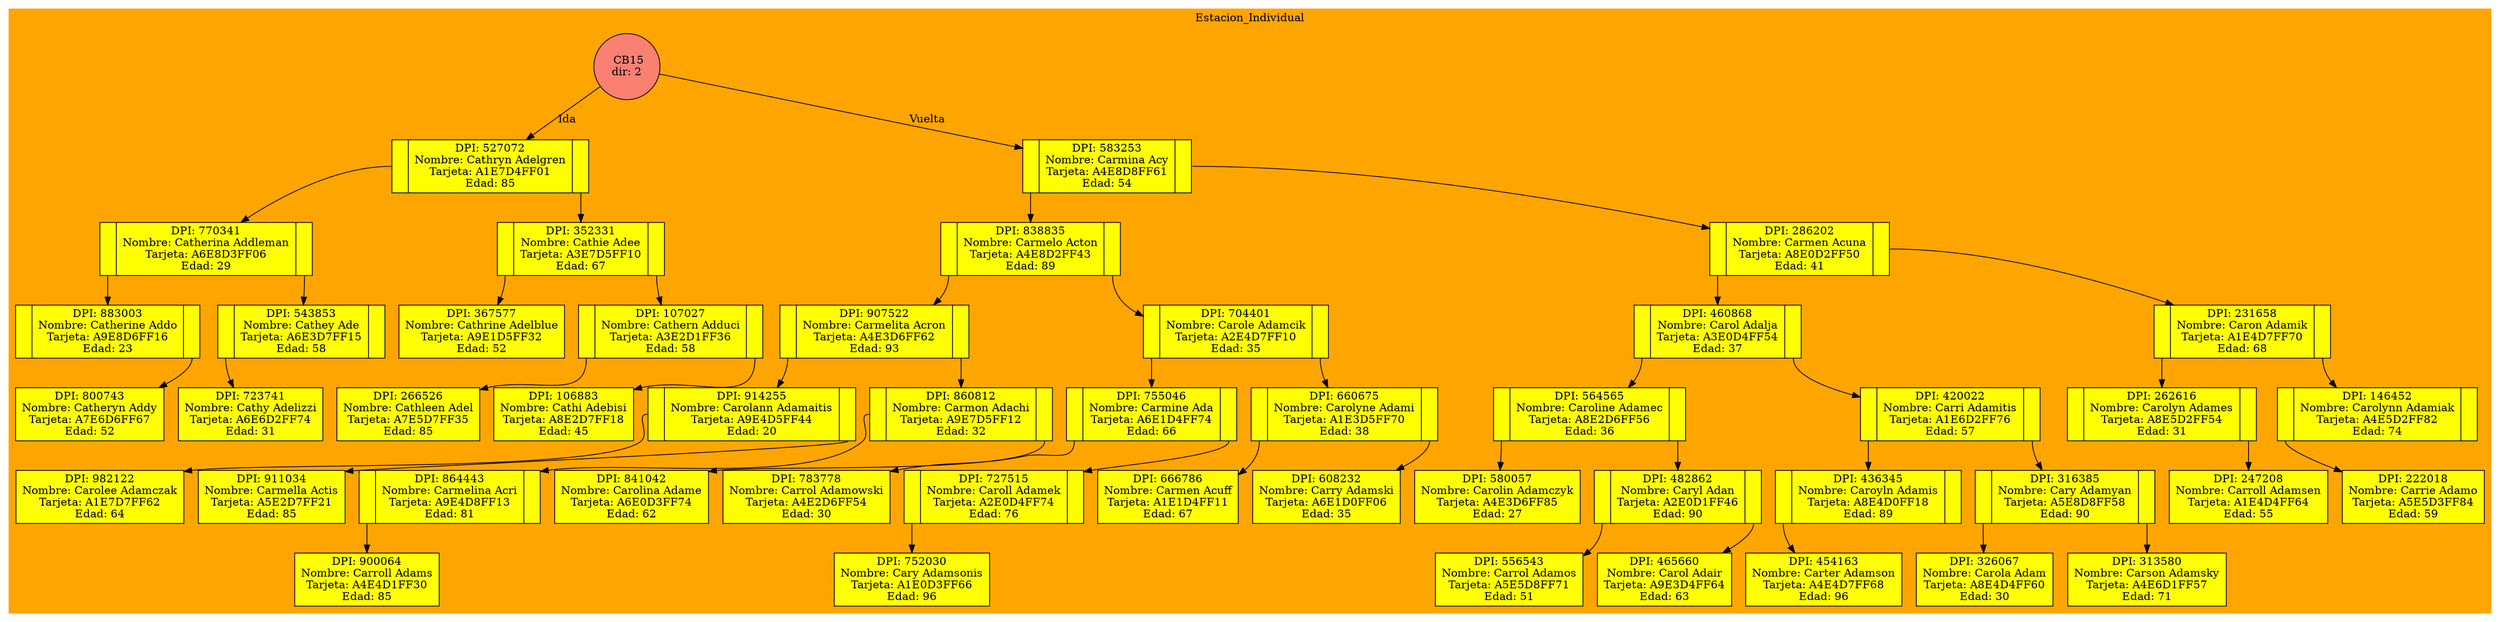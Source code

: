 digraph structs {
 node [shape=record];
 subgraph cluster_1 {
node [style=filled];
"NodoG1Ruta1CB15"
[ label=" CB15&#92;ndir: 1",shape=circle,fillcolor=salmon];
"NodoV81"[ label="<C1>| DPI: 527072&#92;nNombre: Cathryn Adelgren&#92;nTarjeta: A1E7D4FF01&#92;nEdad: 85|<C0>",fillcolor=yellow];
"NodoV78"[ label="<C1>| DPI: 352331&#92;nNombre: Cathie Adee&#92;nTarjeta: A3E7D5FF10&#92;nEdad: 67|<C0>",fillcolor=yellow];
"NodoV74"[ label="<C1>| DPI: 107027&#92;nNombre: Cathern Adduci&#92;nTarjeta: A3E2D1FF36&#92;nEdad: 58|<C0>",fillcolor=yellow];
"NodoV77"[ label=" DPI: 106883&#92;nNombre: Cathi Adebisi&#92;nTarjeta: A8E2D7FF18&#92;nEdad: 45",fillcolor=yellow];
NodoV74:C0->NodoV77
"NodoV79"[ label=" DPI: 266526&#92;nNombre: Cathleen Adel&#92;nTarjeta: A7E5D7FF35&#92;nEdad: 85",fillcolor=yellow];
NodoV74:C1->NodoV79
NodoV78:C0->NodoV74
"NodoV80"[ label=" DPI: 367577&#92;nNombre: Cathrine Adelblue&#92;nTarjeta: A9E1D5FF32&#92;nEdad: 52",fillcolor=yellow];
NodoV78:C1->NodoV80
NodoV81:C0->NodoV78
"NodoV72"[ label="<C1>| DPI: 770341&#92;nNombre: Catherina Addleman&#92;nTarjeta: A6E8D3FF06&#92;nEdad: 29|<C0>",fillcolor=yellow];
"NodoV76"[ label="<C1>| DPI: 543853&#92;nNombre: Cathey Ade&#92;nTarjeta: A6E3D7FF15&#92;nEdad: 58|<C0>",fillcolor=yellow];
"NodoV82"[ label=" DPI: 723741&#92;nNombre: Cathy Adelizzi&#92;nTarjeta: A6E6D2FF74&#92;nEdad: 31",fillcolor=yellow];
NodoV76:C1->NodoV82
NodoV72:C0->NodoV76
"NodoV73"[ label="<C1>| DPI: 883003&#92;nNombre: Catherine Addo&#92;nTarjeta: A9E8D6FF16&#92;nEdad: 23|<C0>",fillcolor=yellow];
"NodoV75"[ label=" DPI: 800743&#92;nNombre: Catheryn Addy&#92;nTarjeta: A7E6D6FF67&#92;nEdad: 52",fillcolor=yellow];
NodoV73:C0->NodoV75
NodoV72:C1->NodoV73
NodoV81:C1->NodoV72
NodoG1Ruta1CB15 -> NodoV81[label="Ida"];color="orange"
style ="filled, bold"
label ="Estacion_Individual"
}

 subgraph cluster_1 {
node [style=filled];
"NodoG1Ruta1CB15"
[ label=" CB15&#92;ndir: 2",shape=circle,fillcolor=salmon];
"NodoV139"[ label="<C1>| DPI: 583253&#92;nNombre: Carmina Acy&#92;nTarjeta: A4E8D8FF61&#92;nEdad: 54|<C0>",fillcolor=yellow];
"NodoV138"[ label="<C1>| DPI: 286202&#92;nNombre: Carmen Acuna&#92;nTarjeta: A8E0D2FF50&#92;nEdad: 41|<C0>",fillcolor=yellow];
"NodoV155"[ label="<C1>| DPI: 231658&#92;nNombre: Caron Adamik&#92;nTarjeta: A1E4D7FF70&#92;nEdad: 68|<C0>",fillcolor=yellow];
"NodoV154"[ label="<C1>| DPI: 146452&#92;nNombre: Carolynn Adamiak&#92;nTarjeta: A4E5D2FF82&#92;nEdad: 74|<C0>",fillcolor=yellow];
"NodoV158"[ label=" DPI: 222018&#92;nNombre: Carrie Adamo&#92;nTarjeta: A5E5D3FF84&#92;nEdad: 59",fillcolor=yellow];
NodoV154:C1->NodoV158
NodoV155:C0->NodoV154
"NodoV152"[ label="<C1>| DPI: 262616&#92;nNombre: Carolyn Adames&#92;nTarjeta: A8E5D2FF54&#92;nEdad: 31|<C0>",fillcolor=yellow];
"NodoV162"[ label=" DPI: 247208&#92;nNombre: Carroll Adamsen&#92;nTarjeta: A1E4D4FF64&#92;nEdad: 55",fillcolor=yellow];
NodoV152:C0->NodoV162
NodoV155:C1->NodoV152
NodoV138:C0->NodoV155
"NodoV143"[ label="<C1>| DPI: 460868&#92;nNombre: Carol Adalja&#92;nTarjeta: A3E0D4FF54&#92;nEdad: 37|<C0>",fillcolor=yellow];
"NodoV157"[ label="<C1>| DPI: 420022&#92;nNombre: Carri Adamitis&#92;nTarjeta: A1E6D2FF76&#92;nEdad: 57|<C0>",fillcolor=yellow];
"NodoV167"[ label="<C1>| DPI: 316385&#92;nNombre: Cary Adamyan&#92;nTarjeta: A5E8D8FF58&#92;nEdad: 90|<C0>",fillcolor=yellow];
"NodoV164"[ label=" DPI: 313580&#92;nNombre: Carson Adamsky&#92;nTarjeta: A4E6D1FF57&#92;nEdad: 71",fillcolor=yellow];
NodoV167:C0->NodoV164
"NodoV144"[ label=" DPI: 326067&#92;nNombre: Carola Adam&#92;nTarjeta: A8E4D4FF60&#92;nEdad: 30",fillcolor=yellow];
NodoV167:C1->NodoV144
NodoV157:C0->NodoV167
"NodoV156"[ label="<C1>| DPI: 436345&#92;nNombre: Caroyln Adamis&#92;nTarjeta: A8E4D0FF18&#92;nEdad: 89|<C0>",fillcolor=yellow];
"NodoV165"[ label=" DPI: 454163&#92;nNombre: Carter Adamson&#92;nTarjeta: A4E4D7FF68&#92;nEdad: 96",fillcolor=yellow];
NodoV156:C1->NodoV165
NodoV157:C1->NodoV156
NodoV143:C0->NodoV157
"NodoV150"[ label="<C1>| DPI: 564565&#92;nNombre: Caroline Adamec&#92;nTarjeta: A8E2D6FF56&#92;nEdad: 36|<C0>",fillcolor=yellow];
"NodoV168"[ label="<C1>| DPI: 482862&#92;nNombre: Caryl Adan&#92;nTarjeta: A2E0D1FF46&#92;nEdad: 90|<C0>",fillcolor=yellow];
"NodoV142"[ label=" DPI: 465660&#92;nNombre: Carol Adair&#92;nTarjeta: A9E3D4FF64&#92;nEdad: 63",fillcolor=yellow];
NodoV168:C0->NodoV142
"NodoV159"[ label=" DPI: 556543&#92;nNombre: Carrol Adamos&#92;nTarjeta: A5E5D8FF71&#92;nEdad: 51",fillcolor=yellow];
NodoV168:C1->NodoV159
NodoV150:C0->NodoV168
"NodoV148"[ label=" DPI: 580057&#92;nNombre: Carolin Adamczyk&#92;nTarjeta: A4E3D6FF85&#92;nEdad: 27",fillcolor=yellow];
NodoV150:C1->NodoV148
NodoV143:C1->NodoV150
NodoV138:C1->NodoV143
NodoV139:C0->NodoV138
"NodoV136"[ label="<C1>| DPI: 838835&#92;nNombre: Carmelo Acton&#92;nTarjeta: A4E8D2FF43&#92;nEdad: 89|<C0>",fillcolor=yellow];
"NodoV146"[ label="<C1>| DPI: 704401&#92;nNombre: Carole Adamcik&#92;nTarjeta: A2E4D7FF10&#92;nEdad: 35|<C0>",fillcolor=yellow];
"NodoV153"[ label="<C1>| DPI: 660675&#92;nNombre: Carolyne Adami&#92;nTarjeta: A1E3D5FF70&#92;nEdad: 38|<C0>",fillcolor=yellow];
"NodoV163"[ label=" DPI: 608232&#92;nNombre: Carry Adamski&#92;nTarjeta: A6E1D0FF06&#92;nEdad: 35",fillcolor=yellow];
NodoV153:C0->NodoV163
"NodoV137"[ label=" DPI: 666786&#92;nNombre: Carmen Acuff&#92;nTarjeta: A1E1D4FF11&#92;nEdad: 67",fillcolor=yellow];
NodoV153:C1->NodoV137
NodoV146:C0->NodoV153
"NodoV140"[ label="<C1>| DPI: 755046&#92;nNombre: Carmine Ada&#92;nTarjeta: A6E1D4FF74&#92;nEdad: 66|<C0>",fillcolor=yellow];
"NodoV151"[ label="<C1>| DPI: 727515&#92;nNombre: Caroll Adamek&#92;nTarjeta: A2E0D4FF74&#92;nEdad: 76|<C0>",fillcolor=yellow];
"NodoV166"[ label=" DPI: 752030&#92;nNombre: Cary Adamsonis&#92;nTarjeta: A1E0D3FF66&#92;nEdad: 96",fillcolor=yellow];
NodoV151:C1->NodoV166
NodoV140:C0->NodoV151
"NodoV160"[ label=" DPI: 783778&#92;nNombre: Carrol Adamowski&#92;nTarjeta: A4E2D6FF54&#92;nEdad: 30",fillcolor=yellow];
NodoV140:C1->NodoV160
NodoV146:C1->NodoV140
NodoV136:C0->NodoV146
"NodoV134"[ label="<C1>| DPI: 907522&#92;nNombre: Carmelita Acron&#92;nTarjeta: A4E3D6FF62&#92;nEdad: 93|<C0>",fillcolor=yellow];
"NodoV141"[ label="<C1>| DPI: 860812&#92;nNombre: Carmon Adachi&#92;nTarjeta: A9E7D5FF12&#92;nEdad: 32|<C0>",fillcolor=yellow];
"NodoV149"[ label=" DPI: 841042&#92;nNombre: Carolina Adame&#92;nTarjeta: A6E0D3FF74&#92;nEdad: 62",fillcolor=yellow];
NodoV141:C0->NodoV149
"NodoV133"[ label="<C1>| DPI: 864443&#92;nNombre: Carmelina Acri&#92;nTarjeta: A9E4D8FF13&#92;nEdad: 81|<C0>",fillcolor=yellow];
"NodoV161"[ label=" DPI: 900064&#92;nNombre: Carroll Adams&#92;nTarjeta: A4E4D1FF30&#92;nEdad: 85",fillcolor=yellow];
NodoV133:C1->NodoV161
NodoV141:C1->NodoV133
NodoV134:C0->NodoV141
"NodoV145"[ label="<C1>| DPI: 914255&#92;nNombre: Carolann Adamaitis&#92;nTarjeta: A9E4D5FF44&#92;nEdad: 20|<C0>",fillcolor=yellow];
"NodoV135"[ label=" DPI: 911034&#92;nNombre: Carmella Actis&#92;nTarjeta: A5E2D7FF21&#92;nEdad: 85",fillcolor=yellow];
NodoV145:C0->NodoV135
"NodoV147"[ label=" DPI: 982122&#92;nNombre: Carolee Adamczak&#92;nTarjeta: A1E7D7FF62&#92;nEdad: 64",fillcolor=yellow];
NodoV145:C1->NodoV147
NodoV134:C1->NodoV145
NodoV136:C1->NodoV134
NodoV139:C1->NodoV136
NodoG1Ruta1CB15 -> NodoV139[label="Vuelta"];color="orange"
style ="filled, bold"
label ="Estacion_Individual"
}
}